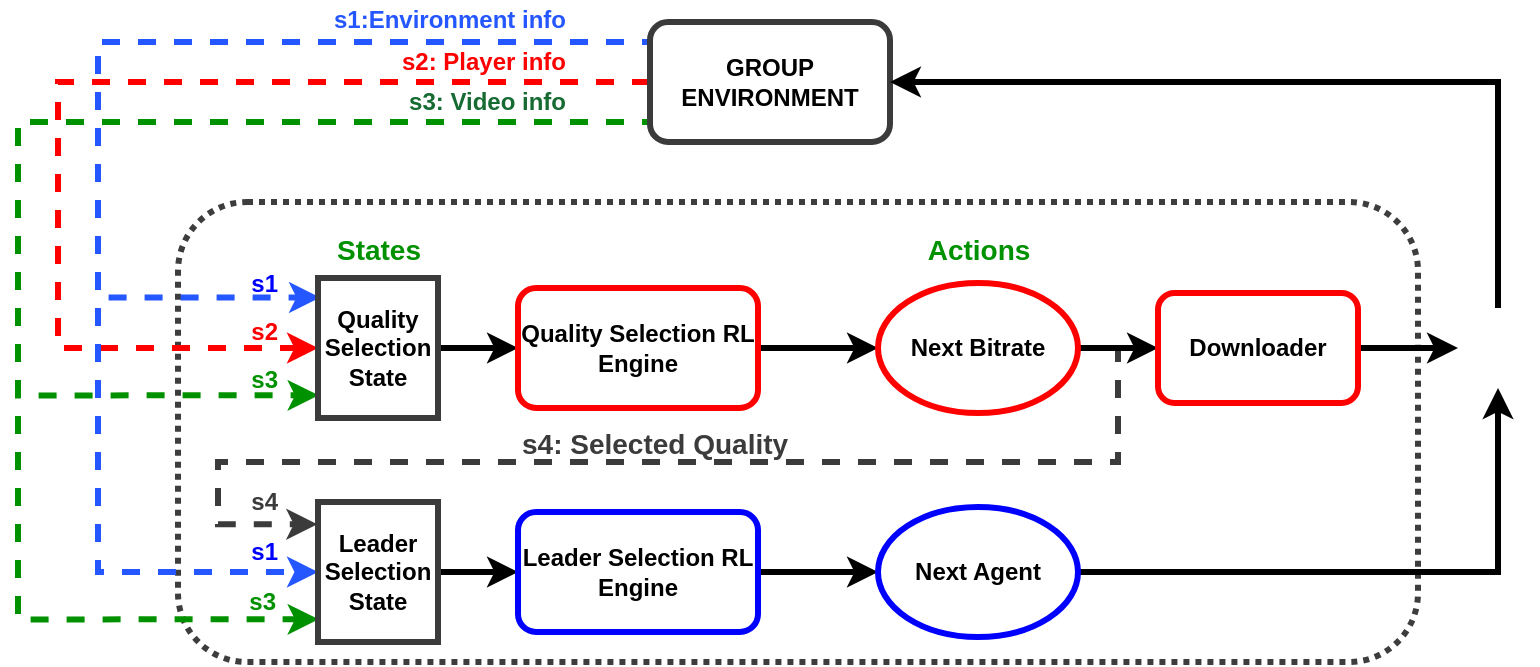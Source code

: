 <mxfile version="10.6.0" type="device"><diagram id="qC3lJTEq5yn_oDQxdxPS" name="Page-1"><mxGraphModel dx="1390" dy="786" grid="1" gridSize="10" guides="1" tooltips="1" connect="1" arrows="1" fold="1" page="1" pageScale="1" pageWidth="850" pageHeight="1100" math="0" shadow="0"><root><mxCell id="0"/><mxCell id="1" parent="0"/><mxCell id="MQsyqv5l3qTOeCd5pVU7-31" value="" style="rounded=1;whiteSpace=wrap;html=1;strokeColor=#3D3D3D;strokeWidth=3;fillColor=none;fontColor=#000000;align=center;dashed=1;dashPattern=1 1;" parent="1" vertex="1"><mxGeometry x="230" y="170" width="620" height="230" as="geometry"/></mxCell><mxCell id="MQsyqv5l3qTOeCd5pVU7-11" style="edgeStyle=orthogonalEdgeStyle;rounded=0;orthogonalLoop=1;jettySize=auto;html=1;entryX=0.017;entryY=0.139;entryDx=0;entryDy=0;dashed=1;strokeColor=#2457FF;strokeWidth=3;exitX=0;exitY=0.25;exitDx=0;exitDy=0;fontColor=#2457FF;entryPerimeter=0;" parent="1" source="MQsyqv5l3qTOeCd5pVU7-2" target="MQsyqv5l3qTOeCd5pVU7-4" edge="1"><mxGeometry relative="1" as="geometry"><mxPoint x="350" y="90" as="sourcePoint"/><Array as="points"><mxPoint x="466" y="90"/><mxPoint x="190" y="90"/><mxPoint x="190" y="218"/></Array></mxGeometry></mxCell><mxCell id="MQsyqv5l3qTOeCd5pVU7-12" style="edgeStyle=orthogonalEdgeStyle;rounded=0;orthogonalLoop=1;jettySize=auto;html=1;exitX=0;exitY=0.5;exitDx=0;exitDy=0;dashed=1;strokeColor=#FF0000;strokeWidth=3;entryX=0;entryY=0.5;entryDx=0;entryDy=0;" parent="1" source="MQsyqv5l3qTOeCd5pVU7-2" target="MQsyqv5l3qTOeCd5pVU7-4" edge="1"><mxGeometry relative="1" as="geometry"><mxPoint x="298" y="345" as="targetPoint"/><Array as="points"><mxPoint x="170" y="110"/><mxPoint x="170" y="243"/></Array></mxGeometry></mxCell><mxCell id="MQsyqv5l3qTOeCd5pVU7-13" style="edgeStyle=orthogonalEdgeStyle;rounded=0;orthogonalLoop=1;jettySize=auto;html=1;exitX=0;exitY=0.75;exitDx=0;exitDy=0;entryX=0.005;entryY=0.838;entryDx=0;entryDy=0;dashed=1;strokeColor=#009100;strokeWidth=3;entryPerimeter=0;" parent="1" source="MQsyqv5l3qTOeCd5pVU7-2" target="MQsyqv5l3qTOeCd5pVU7-4" edge="1"><mxGeometry relative="1" as="geometry"><Array as="points"><mxPoint x="466" y="130"/><mxPoint x="150" y="130"/><mxPoint x="150" y="267"/></Array></mxGeometry></mxCell><mxCell id="MQsyqv5l3qTOeCd5pVU7-20" style="edgeStyle=orthogonalEdgeStyle;rounded=0;orthogonalLoop=1;jettySize=auto;html=1;exitX=0;exitY=0.25;exitDx=0;exitDy=0;entryX=0;entryY=0.5;entryDx=0;entryDy=0;dashed=1;strokeColor=#2457FF;strokeWidth=3;fontColor=#2457FF;" parent="1" source="MQsyqv5l3qTOeCd5pVU7-2" target="MQsyqv5l3qTOeCd5pVU7-6" edge="1"><mxGeometry relative="1" as="geometry"><Array as="points"><mxPoint x="466" y="90"/><mxPoint x="190" y="90"/><mxPoint x="190" y="355"/></Array></mxGeometry></mxCell><mxCell id="MQsyqv5l3qTOeCd5pVU7-21" style="edgeStyle=orthogonalEdgeStyle;rounded=0;orthogonalLoop=1;jettySize=auto;html=1;exitX=0;exitY=0.75;exitDx=0;exitDy=0;entryX=0.005;entryY=0.838;entryDx=0;entryDy=0;dashed=1;strokeColor=#009100;strokeWidth=3;fontColor=#A64926;entryPerimeter=0;" parent="1" source="MQsyqv5l3qTOeCd5pVU7-2" target="MQsyqv5l3qTOeCd5pVU7-6" edge="1"><mxGeometry relative="1" as="geometry"><Array as="points"><mxPoint x="466" y="130"/><mxPoint x="150" y="130"/><mxPoint x="150" y="379"/></Array></mxGeometry></mxCell><mxCell id="MQsyqv5l3qTOeCd5pVU7-2" value="GROUP&lt;br&gt;ENVIRONMENT" style="rounded=1;whiteSpace=wrap;html=1;strokeWidth=3;strokeColor=#3B3B3B;fontStyle=1;labelBorderColor=none;" parent="1" vertex="1"><mxGeometry x="466" y="80" width="120" height="60" as="geometry"/></mxCell><mxCell id="MQsyqv5l3qTOeCd5pVU7-22" style="edgeStyle=orthogonalEdgeStyle;rounded=0;orthogonalLoop=1;jettySize=auto;html=1;exitX=1;exitY=0.5;exitDx=0;exitDy=0;entryX=0;entryY=0.5;entryDx=0;entryDy=0;strokeColor=#000000;strokeWidth=3;fontColor=#000000;" parent="1" source="MQsyqv5l3qTOeCd5pVU7-4" target="MQsyqv5l3qTOeCd5pVU7-5" edge="1"><mxGeometry relative="1" as="geometry"/></mxCell><mxCell id="MQsyqv5l3qTOeCd5pVU7-4" value="Quality Selection State" style="rounded=0;whiteSpace=wrap;html=1;strokeColor=#3B3B3B;strokeWidth=3;fontStyle=1" parent="1" vertex="1"><mxGeometry x="300" y="208" width="60" height="70" as="geometry"/></mxCell><mxCell id="MQsyqv5l3qTOeCd5pVU7-24" style="edgeStyle=orthogonalEdgeStyle;rounded=0;orthogonalLoop=1;jettySize=auto;html=1;exitX=1;exitY=0.5;exitDx=0;exitDy=0;entryX=0;entryY=0.5;entryDx=0;entryDy=0;strokeColor=#000000;strokeWidth=3;fontColor=#000000;" parent="1" source="MQsyqv5l3qTOeCd5pVU7-5" target="MQsyqv5l3qTOeCd5pVU7-8" edge="1"><mxGeometry relative="1" as="geometry"/></mxCell><mxCell id="MQsyqv5l3qTOeCd5pVU7-5" value="Quality Selection RL Engine" style="rounded=1;whiteSpace=wrap;html=1;strokeWidth=3;strokeColor=#FF0000;fontStyle=1;fillColor=none;" parent="1" vertex="1"><mxGeometry x="400" y="213" width="120" height="60" as="geometry"/></mxCell><mxCell id="MQsyqv5l3qTOeCd5pVU7-23" style="edgeStyle=orthogonalEdgeStyle;rounded=0;orthogonalLoop=1;jettySize=auto;html=1;exitX=1;exitY=0.5;exitDx=0;exitDy=0;entryX=0;entryY=0.5;entryDx=0;entryDy=0;strokeColor=#000000;strokeWidth=3;fontColor=#000000;" parent="1" source="MQsyqv5l3qTOeCd5pVU7-6" target="MQsyqv5l3qTOeCd5pVU7-7" edge="1"><mxGeometry relative="1" as="geometry"/></mxCell><mxCell id="MQsyqv5l3qTOeCd5pVU7-6" value="Leader Selection State" style="rounded=0;whiteSpace=wrap;html=1;strokeColor=#3B3B3B;strokeWidth=3;fontStyle=1" parent="1" vertex="1"><mxGeometry x="300" y="320" width="60" height="70" as="geometry"/></mxCell><mxCell id="MQsyqv5l3qTOeCd5pVU7-25" style="edgeStyle=orthogonalEdgeStyle;rounded=0;orthogonalLoop=1;jettySize=auto;html=1;exitX=1;exitY=0.5;exitDx=0;exitDy=0;strokeColor=#000000;strokeWidth=3;fontColor=#000000;" parent="1" source="MQsyqv5l3qTOeCd5pVU7-7" target="MQsyqv5l3qTOeCd5pVU7-9" edge="1"><mxGeometry relative="1" as="geometry"/></mxCell><mxCell id="MQsyqv5l3qTOeCd5pVU7-7" value="Leader Selection RL Engine" style="rounded=1;whiteSpace=wrap;html=1;strokeWidth=3;strokeColor=#0000ff;fontStyle=1;fillColor=none;" parent="1" vertex="1"><mxGeometry x="400" y="325" width="120" height="60" as="geometry"/></mxCell><mxCell id="MQsyqv5l3qTOeCd5pVU7-10" style="edgeStyle=orthogonalEdgeStyle;rounded=0;orthogonalLoop=1;jettySize=auto;html=1;exitX=1;exitY=0.5;exitDx=0;exitDy=0;strokeWidth=3;dashed=1;strokeColor=#3B3B3B;entryX=-0.006;entryY=0.159;entryDx=0;entryDy=0;entryPerimeter=0;" parent="1" source="MQsyqv5l3qTOeCd5pVU7-8" target="MQsyqv5l3qTOeCd5pVU7-6" edge="1"><mxGeometry relative="1" as="geometry"><mxPoint x="299" y="330" as="targetPoint"/><Array as="points"><mxPoint x="700" y="243"/><mxPoint x="700" y="300"/><mxPoint x="250" y="300"/><mxPoint x="250" y="331"/></Array></mxGeometry></mxCell><mxCell id="MQsyqv5l3qTOeCd5pVU7-28" style="edgeStyle=orthogonalEdgeStyle;rounded=0;orthogonalLoop=1;jettySize=auto;html=1;exitX=1;exitY=0.5;exitDx=0;exitDy=0;entryX=0;entryY=0.5;entryDx=0;entryDy=0;strokeColor=#000000;strokeWidth=3;fontColor=#000000;" parent="1" source="MQsyqv5l3qTOeCd5pVU7-8" target="MQsyqv5l3qTOeCd5pVU7-27" edge="1"><mxGeometry relative="1" as="geometry"/></mxCell><mxCell id="MQsyqv5l3qTOeCd5pVU7-8" value="Next Bitrate" style="ellipse;whiteSpace=wrap;html=1;rounded=0;strokeColor=#FF0000;strokeWidth=3;fontStyle=1;fillColor=none;" parent="1" vertex="1"><mxGeometry x="580" y="210.5" width="100" height="65" as="geometry"/></mxCell><mxCell id="MQsyqv5l3qTOeCd5pVU7-42" style="edgeStyle=orthogonalEdgeStyle;rounded=0;orthogonalLoop=1;jettySize=auto;html=1;exitX=1;exitY=0.5;exitDx=0;exitDy=0;strokeColor=#000000;strokeWidth=3;fontColor=#000000;" parent="1" source="MQsyqv5l3qTOeCd5pVU7-9" target="MQsyqv5l3qTOeCd5pVU7-39" edge="1"><mxGeometry relative="1" as="geometry"/></mxCell><mxCell id="MQsyqv5l3qTOeCd5pVU7-9" value="Next Agent" style="ellipse;whiteSpace=wrap;html=1;rounded=0;strokeColor=#0000ff;strokeWidth=3;fontStyle=1;fillColor=none;" parent="1" vertex="1"><mxGeometry x="580" y="322.5" width="100" height="65" as="geometry"/></mxCell><mxCell id="MQsyqv5l3qTOeCd5pVU7-15" value="s1:Environment info" style="text;html=1;strokeColor=none;fillColor=none;align=right;verticalAlign=middle;whiteSpace=wrap;rounded=0;fontStyle=1;fontColor=#2457FF;" parent="1" vertex="1"><mxGeometry x="300" y="69" width="126" height="20" as="geometry"/></mxCell><mxCell id="MQsyqv5l3qTOeCd5pVU7-16" value="s2: Player info" style="text;html=1;strokeColor=none;fillColor=none;align=right;verticalAlign=middle;whiteSpace=wrap;rounded=0;fontStyle=1;fontColor=#FF0000;" parent="1" vertex="1"><mxGeometry x="326" y="90" width="100" height="20" as="geometry"/></mxCell><mxCell id="MQsyqv5l3qTOeCd5pVU7-17" value="s3: Video info" style="text;html=1;strokeColor=none;fillColor=none;align=right;verticalAlign=middle;whiteSpace=wrap;rounded=0;fontStyle=1;fontColor=#166B33;" parent="1" vertex="1"><mxGeometry x="326" y="110" width="100" height="20" as="geometry"/></mxCell><mxCell id="MQsyqv5l3qTOeCd5pVU7-41" style="edgeStyle=orthogonalEdgeStyle;rounded=0;orthogonalLoop=1;jettySize=auto;html=1;exitX=1;exitY=0.5;exitDx=0;exitDy=0;entryX=0;entryY=0.5;entryDx=0;entryDy=0;strokeColor=#000000;strokeWidth=3;fontColor=#000000;" parent="1" source="MQsyqv5l3qTOeCd5pVU7-27" target="MQsyqv5l3qTOeCd5pVU7-39" edge="1"><mxGeometry relative="1" as="geometry"/></mxCell><mxCell id="MQsyqv5l3qTOeCd5pVU7-27" value="Downloader" style="rounded=1;whiteSpace=wrap;html=1;strokeColor=#FF0000;strokeWidth=3;align=center;fontStyle=1;fillColor=none;" parent="1" vertex="1"><mxGeometry x="720" y="215.5" width="100" height="55" as="geometry"/></mxCell><mxCell id="MQsyqv5l3qTOeCd5pVU7-32" value="s1" style="text;html=1;resizable=0;points=[];autosize=1;align=right;verticalAlign=top;spacingTop=-4;fontColor=#0000FF;fontStyle=1;" parent="1" vertex="1"><mxGeometry x="251" y="200.5" width="30" height="20" as="geometry"/></mxCell><mxCell id="MQsyqv5l3qTOeCd5pVU7-33" value="s2" style="text;html=1;resizable=0;points=[];autosize=1;align=right;verticalAlign=top;spacingTop=-4;fontColor=#FF0000;fontStyle=1;" parent="1" vertex="1"><mxGeometry x="251" y="225" width="30" height="20" as="geometry"/></mxCell><mxCell id="MQsyqv5l3qTOeCd5pVU7-34" value="s3" style="text;html=1;resizable=0;points=[];autosize=1;align=right;verticalAlign=top;spacingTop=-4;fontColor=#009100;fontStyle=1;direction=west;" parent="1" vertex="1"><mxGeometry x="251" y="249" width="30" height="20" as="geometry"/></mxCell><mxCell id="MQsyqv5l3qTOeCd5pVU7-35" value="s4" style="text;html=1;resizable=0;points=[];autosize=1;align=right;verticalAlign=top;spacingTop=-4;fontColor=#3B3B3B;fontStyle=1;" parent="1" vertex="1"><mxGeometry x="251" y="310" width="30" height="20" as="geometry"/></mxCell><mxCell id="MQsyqv5l3qTOeCd5pVU7-36" value="s1" style="text;html=1;resizable=0;points=[];autosize=1;align=right;verticalAlign=top;spacingTop=-4;fontColor=#0000FF;fontStyle=1;" parent="1" vertex="1"><mxGeometry x="251" y="335" width="30" height="20" as="geometry"/></mxCell><mxCell id="MQsyqv5l3qTOeCd5pVU7-37" value="s3" style="text;html=1;resizable=0;points=[];autosize=1;align=right;verticalAlign=top;spacingTop=-4;fontColor=#009100;fontStyle=1;direction=west;" parent="1" vertex="1"><mxGeometry x="250" y="360" width="30" height="20" as="geometry"/></mxCell><mxCell id="MQsyqv5l3qTOeCd5pVU7-43" style="edgeStyle=orthogonalEdgeStyle;rounded=0;orthogonalLoop=1;jettySize=auto;html=1;exitX=0.5;exitY=0;exitDx=0;exitDy=0;entryX=1;entryY=0.5;entryDx=0;entryDy=0;strokeColor=#000000;strokeWidth=3;fontColor=#000000;" parent="1" source="MQsyqv5l3qTOeCd5pVU7-39" target="MQsyqv5l3qTOeCd5pVU7-2" edge="1"><mxGeometry relative="1" as="geometry"/></mxCell><mxCell id="MQsyqv5l3qTOeCd5pVU7-39" value="" style="shape=image;html=1;verticalAlign=top;verticalLabelPosition=bottom;labelBackgroundColor=#ffffff;imageAspect=0;aspect=fixed;image=https://cdn1.iconfinder.com/data/icons/feather-2/24/plus-circle-128.png;rounded=1;dashed=1;dashPattern=1 1;strokeColor=#FF0000;strokeWidth=10;fillColor=none;fontColor=#000000;align=right;" parent="1" vertex="1"><mxGeometry x="870" y="223" width="40" height="40" as="geometry"/></mxCell><mxCell id="MQsyqv5l3qTOeCd5pVU7-44" value="States" style="text;html=1;resizable=0;points=[];autosize=1;align=center;verticalAlign=top;spacingTop=-4;fontColor=#009100;fontStyle=1;fontSize=14;" parent="1" vertex="1"><mxGeometry x="305" y="182.5" width="50" height="20" as="geometry"/></mxCell><mxCell id="MQsyqv5l3qTOeCd5pVU7-45" value="Actions" style="text;html=1;resizable=0;points=[];autosize=1;align=center;verticalAlign=top;spacingTop=-4;fontColor=#009100;fontStyle=1;fontSize=14;" parent="1" vertex="1"><mxGeometry x="600" y="182.5" width="60" height="20" as="geometry"/></mxCell><mxCell id="MQsyqv5l3qTOeCd5pVU7-46" value="s4: Selected Quality" style="text;html=1;resizable=0;points=[];autosize=1;align=left;verticalAlign=top;spacingTop=-4;fontSize=14;fontColor=#3B3B3B;fontStyle=1" parent="1" vertex="1"><mxGeometry x="400" y="280" width="140" height="20" as="geometry"/></mxCell></root></mxGraphModel></diagram></mxfile>